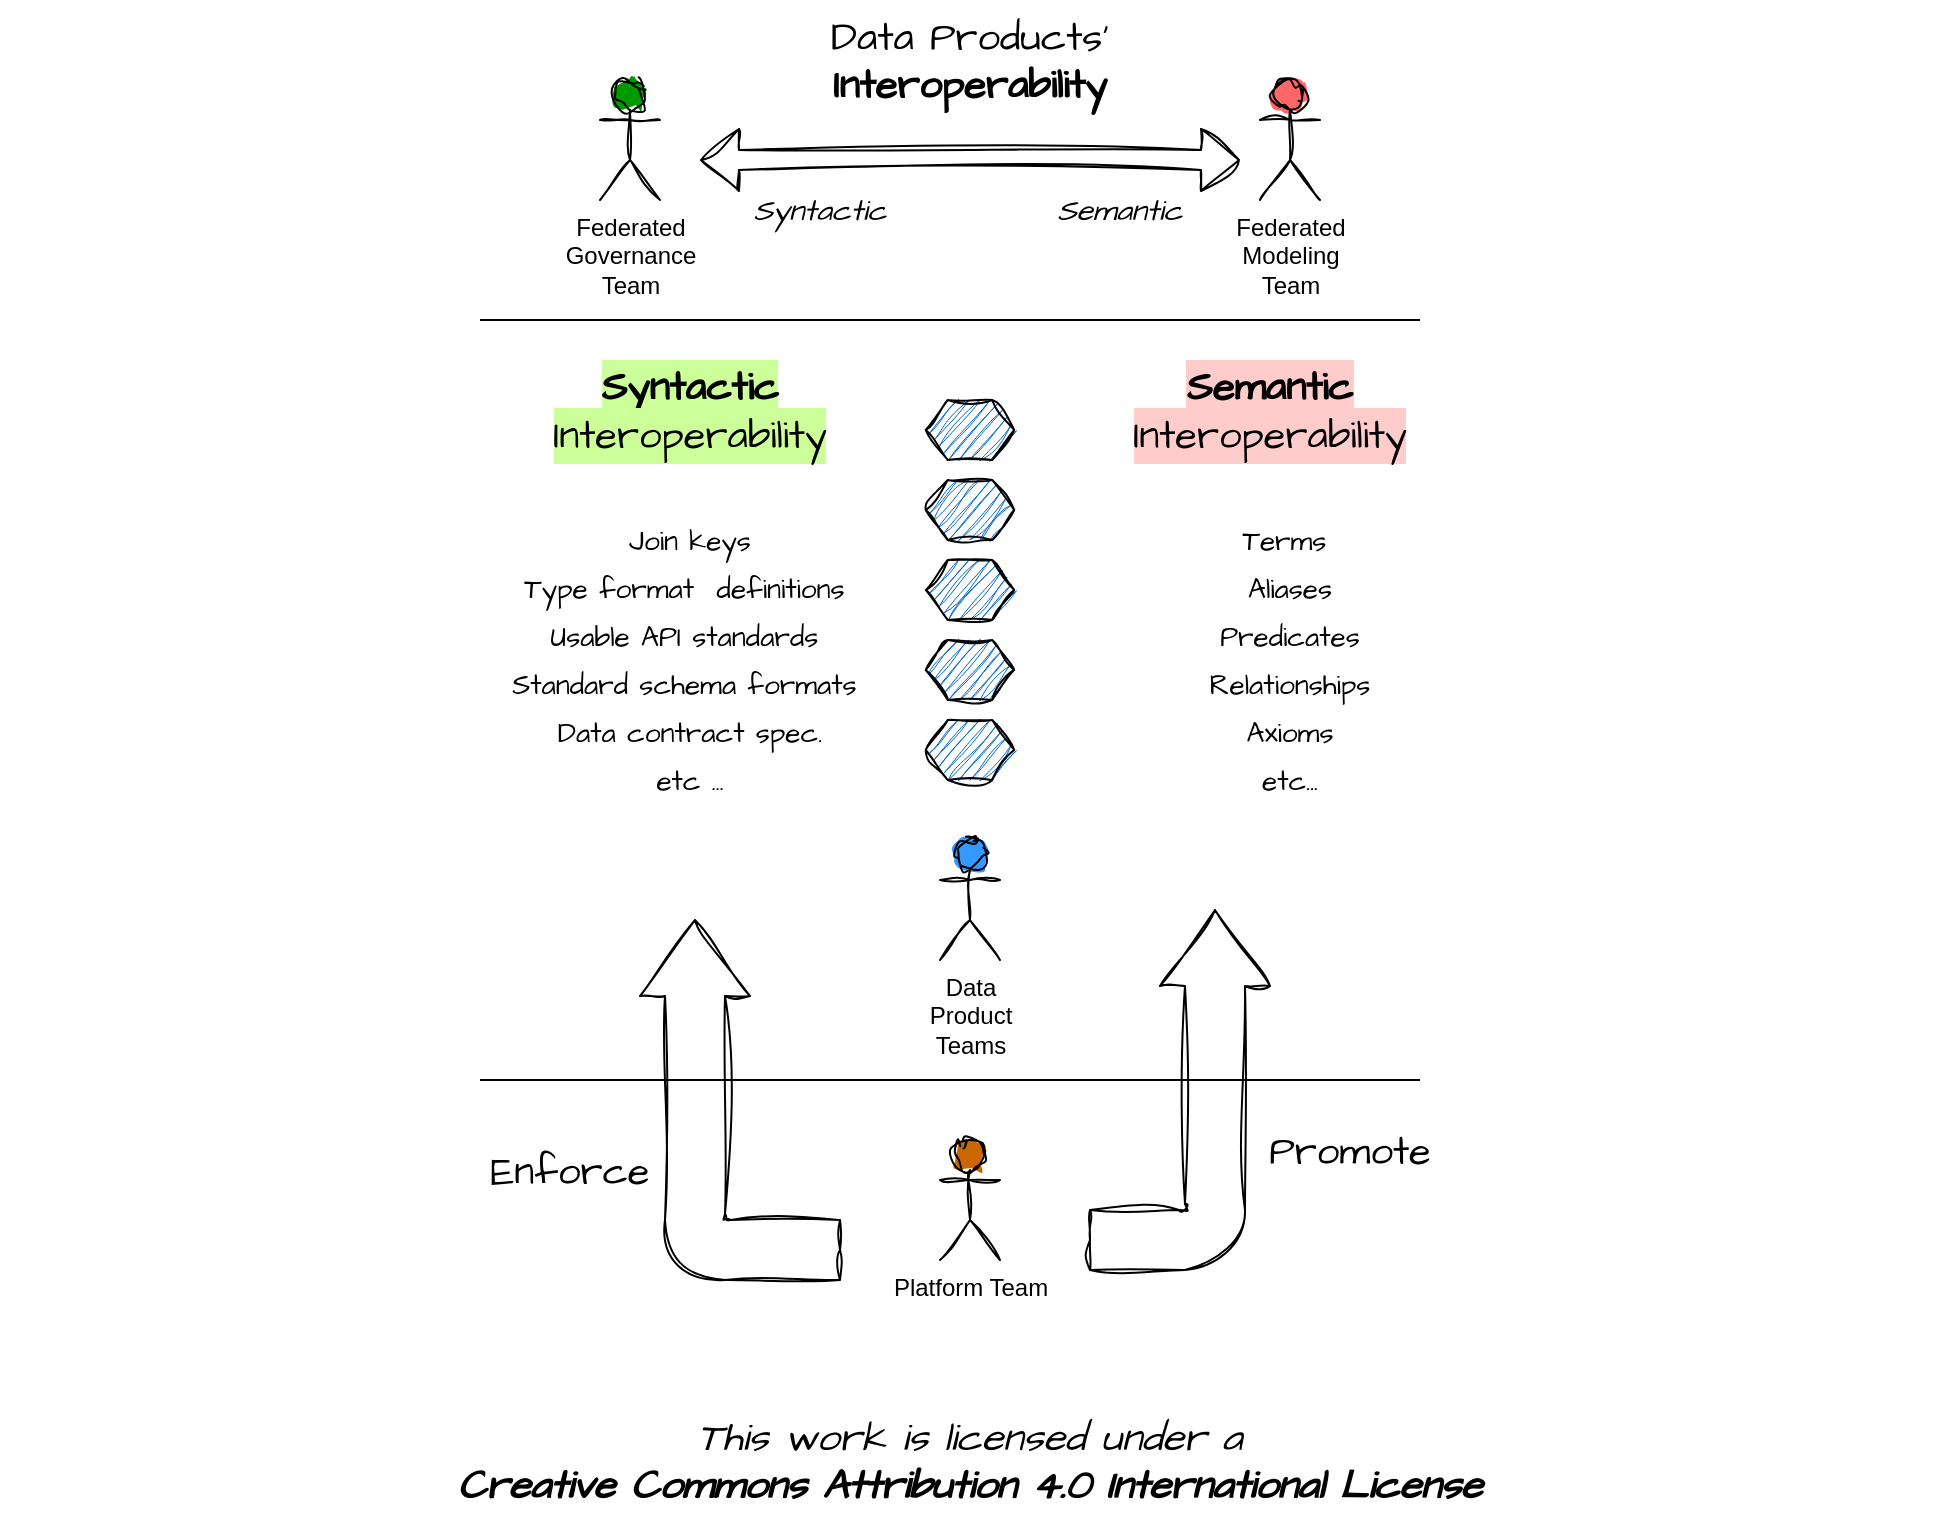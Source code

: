 <mxfile version="22.1.16" type="google">
  <diagram name="012-Interoperability" id="O0EzCrE9_i2seC9WDiSg">
    <mxGraphModel grid="1" page="1" gridSize="10" guides="1" tooltips="1" connect="1" arrows="1" fold="1" pageScale="1" pageWidth="827" pageHeight="1169" math="0" shadow="0">
      <root>
        <mxCell id="0" />
        <mxCell id="1" parent="0" />
        <mxCell id="VSZ_r1YbwB4cjB5XSmfl-58" value="&lt;div&gt;&lt;i&gt;This work is licensed under a&lt;/i&gt;&lt;/div&gt;&lt;div&gt;&lt;b&gt;&lt;i&gt;Creative Commons Attribution 4.0 International License&lt;/i&gt;&lt;/b&gt;&lt;/div&gt;" style="text;html=1;strokeColor=none;fillColor=none;align=center;verticalAlign=middle;whiteSpace=wrap;rounded=0;fontSize=20;fontFamily=Architects Daughter;" vertex="1" parent="1">
          <mxGeometry x="-129.99" y="820" width="970" height="60" as="geometry" />
        </mxCell>
        <mxCell id="xLGOID4pekE8TQHv7s-T-1" value="Federated &lt;br&gt;Modeling &lt;br&gt;Team" style="shape=umlActor;verticalLabelPosition=bottom;verticalAlign=top;html=1;outlineConnect=0;sketch=1;curveFitting=1;jiggle=2;fillColor=#FF6666;strokeColor=#000000;fillStyle=solid;" vertex="1" parent="1">
          <mxGeometry x="500" y="160" width="30" height="60" as="geometry" />
        </mxCell>
        <mxCell id="xLGOID4pekE8TQHv7s-T-2" value="Federated &lt;br&gt;Governance &lt;br&gt;Team" style="shape=umlActor;verticalLabelPosition=bottom;verticalAlign=top;html=1;outlineConnect=0;sketch=1;curveFitting=1;jiggle=2;fillColor=#009900;strokeColor=#000000;fillStyle=solid;" vertex="1" parent="1">
          <mxGeometry x="170" y="160" width="30" height="60" as="geometry" />
        </mxCell>
        <mxCell id="xLGOID4pekE8TQHv7s-T-3" value="Data &lt;br&gt;Product &lt;br&gt;Teams" style="shape=umlActor;verticalLabelPosition=bottom;verticalAlign=top;html=1;outlineConnect=0;sketch=1;curveFitting=1;jiggle=2;fillColor=#3399FF;strokeColor=#000000;fillStyle=solid;" vertex="1" parent="1">
          <mxGeometry x="339.99" y="540" width="30" height="60" as="geometry" />
        </mxCell>
        <mxCell id="xLGOID4pekE8TQHv7s-T-4" value="Data Products&#39;&lt;br&gt;&lt;b&gt;Interoperability&lt;/b&gt;" style="text;html=1;strokeColor=none;fillColor=none;align=center;verticalAlign=middle;whiteSpace=wrap;rounded=0;fontSize=20;fontFamily=Architects Daughter;" vertex="1" parent="1">
          <mxGeometry x="220" y="120" width="270" height="60" as="geometry" />
        </mxCell>
        <mxCell id="xLGOID4pekE8TQHv7s-T-5" value="" style="shape=hexagon;perimeter=hexagonPerimeter2;whiteSpace=wrap;html=1;fixedSize=1;sketch=1;hachureGap=4;jiggle=2;curveFitting=1;fontFamily=Architects Daughter;fontSource=https%3A%2F%2Ffonts.googleapis.com%2Fcss%3Ffamily%3DArchitects%2BDaughter;fontSize=20;size=11;fillColor=#0066CC;" vertex="1" parent="1">
          <mxGeometry x="332.87" y="320" width="44.25" height="30" as="geometry" />
        </mxCell>
        <mxCell id="xLGOID4pekE8TQHv7s-T-6" value="" style="shape=hexagon;perimeter=hexagonPerimeter2;whiteSpace=wrap;html=1;fixedSize=1;sketch=1;hachureGap=4;jiggle=2;curveFitting=1;fontFamily=Architects Daughter;fontSource=https%3A%2F%2Ffonts.googleapis.com%2Fcss%3Ffamily%3DArchitects%2BDaughter;fontSize=20;size=11;fillColor=#0066CC;" vertex="1" parent="1">
          <mxGeometry x="332.87" y="360" width="44.25" height="30" as="geometry" />
        </mxCell>
        <mxCell id="xLGOID4pekE8TQHv7s-T-7" value="" style="shape=hexagon;perimeter=hexagonPerimeter2;whiteSpace=wrap;html=1;fixedSize=1;sketch=1;hachureGap=4;jiggle=2;curveFitting=1;fontFamily=Architects Daughter;fontSource=https%3A%2F%2Ffonts.googleapis.com%2Fcss%3Ffamily%3DArchitects%2BDaughter;fontSize=20;size=11;fillColor=#0066CC;" vertex="1" parent="1">
          <mxGeometry x="332.88" y="400" width="44.25" height="30" as="geometry" />
        </mxCell>
        <mxCell id="xLGOID4pekE8TQHv7s-T-8" value="" style="endArrow=none;html=1;rounded=0;hachureGap=4;fontFamily=Architects Daughter;fontSource=https%3A%2F%2Ffonts.googleapis.com%2Fcss%3Ffamily%3DArchitects%2BDaughter;fontSize=16;" edge="1" parent="1">
          <mxGeometry width="50" height="50" relative="1" as="geometry">
            <mxPoint x="110" y="280" as="sourcePoint" />
            <mxPoint x="580" y="280" as="targetPoint" />
          </mxGeometry>
        </mxCell>
        <mxCell id="xLGOID4pekE8TQHv7s-T-9" value="" style="shape=flexArrow;endArrow=classic;startArrow=classic;html=1;rounded=0;sketch=1;hachureGap=4;jiggle=2;curveFitting=1;fontFamily=Architects Daughter;fontSource=https%3A%2F%2Ffonts.googleapis.com%2Fcss%3Ffamily%3DArchitects%2BDaughter;fontSize=16;" edge="1" parent="1">
          <mxGeometry width="100" height="100" relative="1" as="geometry">
            <mxPoint x="220" y="200" as="sourcePoint" />
            <mxPoint x="490" y="200" as="targetPoint" />
          </mxGeometry>
        </mxCell>
        <mxCell id="xLGOID4pekE8TQHv7s-T-10" value="&lt;i style=&quot;font-size: 15px;&quot;&gt;Syntactic&lt;/i&gt;" style="text;html=1;strokeColor=none;fillColor=none;align=center;verticalAlign=middle;whiteSpace=wrap;rounded=0;fontSize=15;fontFamily=Architects Daughter;" vertex="1" parent="1">
          <mxGeometry x="250" y="210" width="60" height="30" as="geometry" />
        </mxCell>
        <mxCell id="xLGOID4pekE8TQHv7s-T-11" value="&lt;i style=&quot;font-size: 15px;&quot;&gt;Semantic&lt;/i&gt;" style="text;html=1;strokeColor=none;fillColor=none;align=center;verticalAlign=middle;whiteSpace=wrap;rounded=0;fontSize=15;fontFamily=Architects Daughter;" vertex="1" parent="1">
          <mxGeometry x="390" y="210" width="80" height="30" as="geometry" />
        </mxCell>
        <mxCell id="xLGOID4pekE8TQHv7s-T-12" value="&lt;span style=&quot;background-color: rgb(204, 255, 153);&quot;&gt;&lt;b&gt;Syntactic&lt;/b&gt; Interoperability&lt;/span&gt;" style="text;html=1;strokeColor=none;fillColor=none;align=center;verticalAlign=middle;whiteSpace=wrap;rounded=0;fontSize=20;fontFamily=Architects Daughter;" vertex="1" parent="1">
          <mxGeometry x="110" y="310" width="210" height="30" as="geometry" />
        </mxCell>
        <mxCell id="xLGOID4pekE8TQHv7s-T-13" value="&lt;span style=&quot;background-color: rgb(255, 204, 204);&quot;&gt;&lt;b&gt;Semantic&lt;/b&gt; Interoperability&lt;/span&gt;" style="text;html=1;strokeColor=none;fillColor=none;align=center;verticalAlign=middle;whiteSpace=wrap;rounded=0;fontSize=20;fontFamily=Architects Daughter;" vertex="1" parent="1">
          <mxGeometry x="400" y="310" width="210" height="30" as="geometry" />
        </mxCell>
        <mxCell id="xLGOID4pekE8TQHv7s-T-14" value="&lt;span style=&quot;font-size: 14px; background-color: initial;&quot;&gt;Join keys&lt;/span&gt;&lt;br&gt;&lt;span style=&quot;font-size: 14px; background-color: initial;&quot;&gt;Type format&amp;nbsp; definitions&amp;nbsp;&lt;/span&gt;&lt;br&gt;&lt;span style=&quot;font-size: 14px; background-color: initial;&quot;&gt;Usable API standards&amp;nbsp;&lt;/span&gt;&lt;br&gt;&lt;span style=&quot;font-size: 14px; background-color: initial;&quot;&gt;Standard schema formats&amp;nbsp;&lt;/span&gt;&lt;br&gt;&lt;span style=&quot;font-size: 14px; background-color: initial;&quot;&gt;Data contract spec.&lt;/span&gt;&lt;br&gt;&lt;span style=&quot;font-size: 14px; background-color: initial;&quot;&gt;etc ...&lt;/span&gt;" style="text;html=1;strokeColor=none;fillColor=none;align=center;verticalAlign=top;whiteSpace=wrap;rounded=0;fontSize=20;fontFamily=Architects Daughter;" vertex="1" parent="1">
          <mxGeometry x="110" y="370" width="210" height="130" as="geometry" />
        </mxCell>
        <mxCell id="xLGOID4pekE8TQHv7s-T-15" value="&lt;span style=&quot;background-color: initial; font-size: 14px;&quot;&gt;Terms&amp;nbsp;&lt;/span&gt;&lt;br&gt;&lt;span style=&quot;font-size: 14px; background-color: initial;&quot;&gt;Aliases&lt;/span&gt;&lt;br&gt;&lt;span style=&quot;font-size: 14px; background-color: initial;&quot;&gt;Predicates&lt;/span&gt;&lt;br&gt;&lt;span style=&quot;font-size: 14px; background-color: initial;&quot;&gt;Relationships&lt;/span&gt;&lt;br&gt;&lt;span style=&quot;font-size: 14px; background-color: initial;&quot;&gt;Axioms&lt;/span&gt;&lt;br&gt;&lt;span style=&quot;font-size: 14px; background-color: initial;&quot;&gt;etc...&lt;/span&gt;" style="text;html=1;strokeColor=none;fillColor=none;align=center;verticalAlign=top;whiteSpace=wrap;rounded=0;fontSize=20;fontFamily=Architects Daughter;" vertex="1" parent="1">
          <mxGeometry x="410" y="370" width="210" height="130" as="geometry" />
        </mxCell>
        <mxCell id="xLGOID4pekE8TQHv7s-T-16" value="" style="shape=hexagon;perimeter=hexagonPerimeter2;whiteSpace=wrap;html=1;fixedSize=1;sketch=1;hachureGap=4;jiggle=2;curveFitting=1;fontFamily=Architects Daughter;fontSource=https%3A%2F%2Ffonts.googleapis.com%2Fcss%3Ffamily%3DArchitects%2BDaughter;fontSize=20;size=11;fillColor=#0066CC;" vertex="1" parent="1">
          <mxGeometry x="332.86" y="440" width="44.25" height="30" as="geometry" />
        </mxCell>
        <mxCell id="xLGOID4pekE8TQHv7s-T-17" value="" style="shape=hexagon;perimeter=hexagonPerimeter2;whiteSpace=wrap;html=1;fixedSize=1;sketch=1;hachureGap=4;jiggle=2;curveFitting=1;fontFamily=Architects Daughter;fontSource=https%3A%2F%2Ffonts.googleapis.com%2Fcss%3Ffamily%3DArchitects%2BDaughter;fontSize=20;size=11;fillColor=#0066CC;" vertex="1" parent="1">
          <mxGeometry x="332.86" y="480" width="44.25" height="30" as="geometry" />
        </mxCell>
        <mxCell id="xLGOID4pekE8TQHv7s-T-18" value="Platform Team" style="shape=umlActor;verticalLabelPosition=bottom;verticalAlign=top;html=1;outlineConnect=0;sketch=1;curveFitting=1;jiggle=2;fillColor=#CC6600;strokeColor=#000000;fillStyle=solid;" vertex="1" parent="1">
          <mxGeometry x="339.99" y="690" width="30" height="60" as="geometry" />
        </mxCell>
        <mxCell id="xLGOID4pekE8TQHv7s-T-19" value="" style="html=1;shadow=0;dashed=0;align=center;verticalAlign=middle;shape=mxgraph.arrows2.bendArrow;dy=15;dx=38;notch=0;arrowHead=55;rounded=1;sketch=1;hachureGap=4;jiggle=2;curveFitting=1;fontFamily=Architects Daughter;fontSource=https%3A%2F%2Ffonts.googleapis.com%2Fcss%3Ffamily%3DArchitects%2BDaughter;fontSize=20;rotation=-90;" vertex="1" parent="1">
          <mxGeometry x="150" y="620" width="180" height="100" as="geometry" />
        </mxCell>
        <mxCell id="xLGOID4pekE8TQHv7s-T-20" value="" style="html=1;shadow=0;dashed=0;align=center;verticalAlign=middle;shape=mxgraph.arrows2.bendArrow;dy=15;dx=38;notch=0;arrowHead=55;rounded=1;sketch=1;hachureGap=4;jiggle=2;curveFitting=1;fontFamily=Architects Daughter;fontSource=https%3A%2F%2Ffonts.googleapis.com%2Fcss%3Ffamily%3DArchitects%2BDaughter;fontSize=20;rotation=-90;flipH=0;flipV=1;" vertex="1" parent="1">
          <mxGeometry x="369.99" y="620" width="180" height="90" as="geometry" />
        </mxCell>
        <mxCell id="xLGOID4pekE8TQHv7s-T-21" value="" style="endArrow=none;html=1;rounded=0;hachureGap=4;fontFamily=Architects Daughter;fontSource=https%3A%2F%2Ffonts.googleapis.com%2Fcss%3Ffamily%3DArchitects%2BDaughter;fontSize=16;" edge="1" parent="1">
          <mxGeometry width="50" height="50" relative="1" as="geometry">
            <mxPoint x="110" y="660" as="sourcePoint" />
            <mxPoint x="580" y="660" as="targetPoint" />
          </mxGeometry>
        </mxCell>
        <mxCell id="xLGOID4pekE8TQHv7s-T-22" value="Enforce" style="text;html=1;strokeColor=none;fillColor=none;align=center;verticalAlign=middle;whiteSpace=wrap;rounded=0;fontSize=20;fontFamily=Architects Daughter;" vertex="1" parent="1">
          <mxGeometry x="110" y="690" width="90" height="30" as="geometry" />
        </mxCell>
        <mxCell id="xLGOID4pekE8TQHv7s-T-23" value="Promote" style="text;html=1;strokeColor=none;fillColor=none;align=center;verticalAlign=middle;whiteSpace=wrap;rounded=0;fontSize=20;fontFamily=Architects Daughter;" vertex="1" parent="1">
          <mxGeometry x="500" y="680" width="90" height="30" as="geometry" />
        </mxCell>
      </root>
    </mxGraphModel>
  </diagram>
</mxfile>
